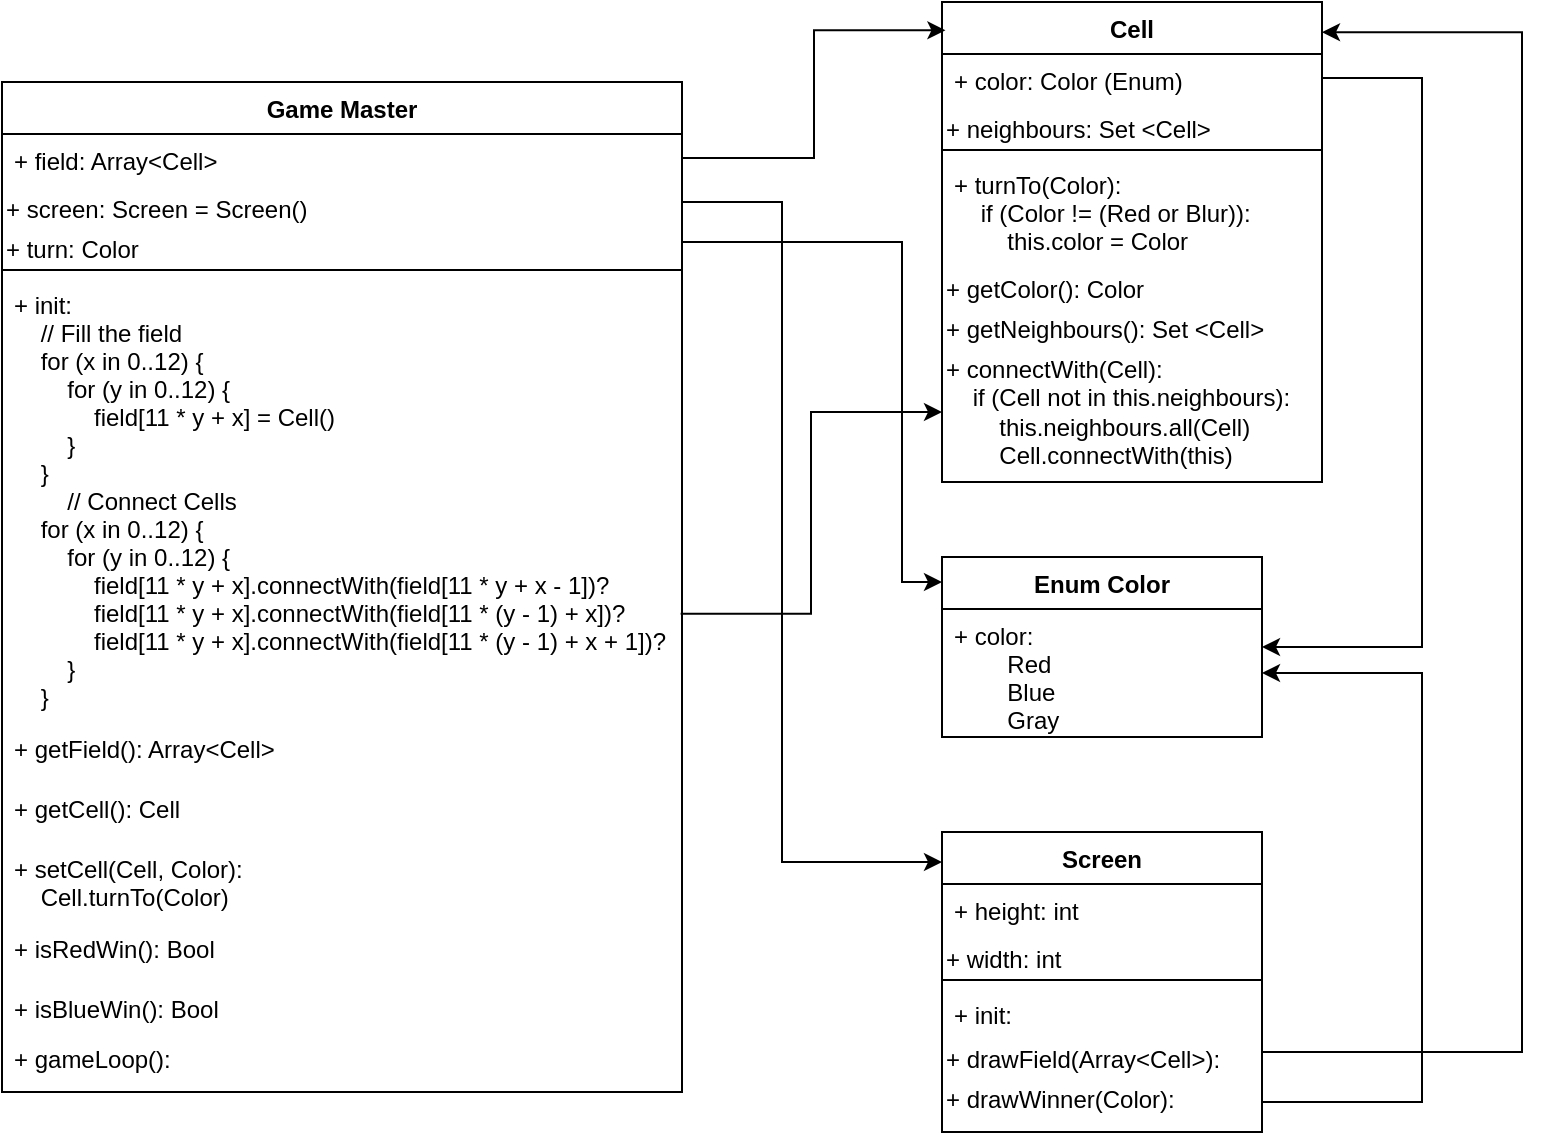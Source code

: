 <mxfile version="18.0.2" type="github">
  <diagram id="C5RBs43oDa-KdzZeNtuy" name="Page-1">
    <mxGraphModel dx="1662" dy="732" grid="1" gridSize="10" guides="1" tooltips="1" connect="1" arrows="1" fold="1" page="1" pageScale="1" pageWidth="827" pageHeight="1169" math="0" shadow="0">
      <root>
        <mxCell id="WIyWlLk6GJQsqaUBKTNV-0" />
        <mxCell id="WIyWlLk6GJQsqaUBKTNV-1" parent="WIyWlLk6GJQsqaUBKTNV-0" />
        <mxCell id="m7TDUAq4HLrlqVBmeRAz-1" value="Game Master" style="swimlane;fontStyle=1;align=center;verticalAlign=top;childLayout=stackLayout;horizontal=1;startSize=26;horizontalStack=0;resizeParent=1;resizeParentMax=0;resizeLast=0;collapsible=1;marginBottom=0;" parent="WIyWlLk6GJQsqaUBKTNV-1" vertex="1">
          <mxGeometry x="20" y="240" width="340" height="505" as="geometry" />
        </mxCell>
        <mxCell id="m7TDUAq4HLrlqVBmeRAz-2" value="+ field: Array&lt;Cell&gt;" style="text;strokeColor=none;fillColor=none;align=left;verticalAlign=top;spacingLeft=4;spacingRight=4;overflow=hidden;rotatable=0;points=[[0,0.5],[1,0.5]];portConstraint=eastwest;" parent="m7TDUAq4HLrlqVBmeRAz-1" vertex="1">
          <mxGeometry y="26" width="340" height="24" as="geometry" />
        </mxCell>
        <mxCell id="QtQDLWtWyjKTIiLQ3KQB-24" value="+ screen: Screen = Screen()" style="text;whiteSpace=wrap;html=1;" parent="m7TDUAq4HLrlqVBmeRAz-1" vertex="1">
          <mxGeometry y="50" width="340" height="20" as="geometry" />
        </mxCell>
        <mxCell id="QtQDLWtWyjKTIiLQ3KQB-14" value="+ turn: Color" style="text;whiteSpace=wrap;html=1;" parent="m7TDUAq4HLrlqVBmeRAz-1" vertex="1">
          <mxGeometry y="70" width="340" height="20" as="geometry" />
        </mxCell>
        <mxCell id="m7TDUAq4HLrlqVBmeRAz-3" value="" style="line;strokeWidth=1;fillColor=none;align=left;verticalAlign=middle;spacingTop=-1;spacingLeft=3;spacingRight=3;rotatable=0;labelPosition=right;points=[];portConstraint=eastwest;" parent="m7TDUAq4HLrlqVBmeRAz-1" vertex="1">
          <mxGeometry y="90" width="340" height="8" as="geometry" />
        </mxCell>
        <mxCell id="m7TDUAq4HLrlqVBmeRAz-4" value="+ init:&#xa;    // Fill the field&#xa;    for (x in 0..12) {&#xa;        for (y in 0..12) {&#xa;            field[11 * y + x] = Cell()&#xa;        }&#xa;    }&#xa;        // Connect Cells&#xa;    for (x in 0..12) {&#xa;        for (y in 0..12) {&#xa;            field[11 * y + x].connectWith(field[11 * y + x - 1])?&#xa;            field[11 * y + x].connectWith(field[11 * (y - 1) + x])?&#xa;            field[11 * y + x].connectWith(field[11 * (y - 1) + x + 1])?&#xa;        }&#xa;    }&#xa;&#xa;" style="text;strokeColor=none;fillColor=none;align=left;verticalAlign=top;spacingLeft=4;spacingRight=4;overflow=hidden;rotatable=0;points=[[0,0.5],[1,0.5]];portConstraint=eastwest;" parent="m7TDUAq4HLrlqVBmeRAz-1" vertex="1">
          <mxGeometry y="98" width="340" height="222" as="geometry" />
        </mxCell>
        <mxCell id="QtQDLWtWyjKTIiLQ3KQB-0" value="+ getField(): Array&lt;Cell&gt;" style="text;strokeColor=none;fillColor=none;align=left;verticalAlign=top;spacingLeft=4;spacingRight=4;overflow=hidden;rotatable=0;points=[[0,0.5],[1,0.5]];portConstraint=eastwest;" parent="m7TDUAq4HLrlqVBmeRAz-1" vertex="1">
          <mxGeometry y="320" width="340" height="30" as="geometry" />
        </mxCell>
        <mxCell id="QtQDLWtWyjKTIiLQ3KQB-1" value="+ getCell(): Cell&#xa;" style="text;strokeColor=none;fillColor=none;align=left;verticalAlign=top;spacingLeft=4;spacingRight=4;overflow=hidden;rotatable=0;points=[[0,0.5],[1,0.5]];portConstraint=eastwest;" parent="m7TDUAq4HLrlqVBmeRAz-1" vertex="1">
          <mxGeometry y="350" width="340" height="30" as="geometry" />
        </mxCell>
        <mxCell id="QtQDLWtWyjKTIiLQ3KQB-2" value="+ setCell(Cell, Color): &#xa;    Cell.turnTo(Color)&#xa;" style="text;strokeColor=none;fillColor=none;align=left;verticalAlign=top;spacingLeft=4;spacingRight=4;overflow=hidden;rotatable=0;points=[[0,0.5],[1,0.5]];portConstraint=eastwest;" parent="m7TDUAq4HLrlqVBmeRAz-1" vertex="1">
          <mxGeometry y="380" width="340" height="40" as="geometry" />
        </mxCell>
        <mxCell id="QtQDLWtWyjKTIiLQ3KQB-3" value="+ isRedWin(): Bool&#xa;" style="text;strokeColor=none;fillColor=none;align=left;verticalAlign=top;spacingLeft=4;spacingRight=4;overflow=hidden;rotatable=0;points=[[0,0.5],[1,0.5]];portConstraint=eastwest;" parent="m7TDUAq4HLrlqVBmeRAz-1" vertex="1">
          <mxGeometry y="420" width="340" height="30" as="geometry" />
        </mxCell>
        <mxCell id="QtQDLWtWyjKTIiLQ3KQB-4" value="+ isBlueWin(): Bool" style="text;strokeColor=none;fillColor=none;align=left;verticalAlign=top;spacingLeft=4;spacingRight=4;overflow=hidden;rotatable=0;points=[[0,0.5],[1,0.5]];portConstraint=eastwest;" parent="m7TDUAq4HLrlqVBmeRAz-1" vertex="1">
          <mxGeometry y="450" width="340" height="25" as="geometry" />
        </mxCell>
        <mxCell id="QtQDLWtWyjKTIiLQ3KQB-9" value="+ gameLoop():" style="text;strokeColor=none;fillColor=none;align=left;verticalAlign=top;spacingLeft=4;spacingRight=4;overflow=hidden;rotatable=0;points=[[0,0.5],[1,0.5]];portConstraint=eastwest;" parent="m7TDUAq4HLrlqVBmeRAz-1" vertex="1">
          <mxGeometry y="475" width="340" height="30" as="geometry" />
        </mxCell>
        <mxCell id="m7TDUAq4HLrlqVBmeRAz-9" value="Cell" style="swimlane;fontStyle=1;align=center;verticalAlign=top;childLayout=stackLayout;horizontal=1;startSize=26;horizontalStack=0;resizeParent=1;resizeParentMax=0;resizeLast=0;collapsible=1;marginBottom=0;" parent="WIyWlLk6GJQsqaUBKTNV-1" vertex="1">
          <mxGeometry x="490" y="200" width="190" height="240" as="geometry" />
        </mxCell>
        <mxCell id="m7TDUAq4HLrlqVBmeRAz-10" value="+ color: Color (Enum)" style="text;strokeColor=none;fillColor=none;align=left;verticalAlign=top;spacingLeft=4;spacingRight=4;overflow=hidden;rotatable=0;points=[[0,0.5],[1,0.5]];portConstraint=eastwest;" parent="m7TDUAq4HLrlqVBmeRAz-9" vertex="1">
          <mxGeometry y="26" width="190" height="24" as="geometry" />
        </mxCell>
        <mxCell id="QtQDLWtWyjKTIiLQ3KQB-13" value="+ neighbours: Set &amp;lt;Cell&amp;gt;" style="text;whiteSpace=wrap;html=1;" parent="m7TDUAq4HLrlqVBmeRAz-9" vertex="1">
          <mxGeometry y="50" width="190" height="20" as="geometry" />
        </mxCell>
        <mxCell id="m7TDUAq4HLrlqVBmeRAz-11" value="" style="line;strokeWidth=1;fillColor=none;align=left;verticalAlign=middle;spacingTop=-1;spacingLeft=3;spacingRight=3;rotatable=0;labelPosition=right;points=[];portConstraint=eastwest;" parent="m7TDUAq4HLrlqVBmeRAz-9" vertex="1">
          <mxGeometry y="70" width="190" height="8" as="geometry" />
        </mxCell>
        <mxCell id="m7TDUAq4HLrlqVBmeRAz-12" value="+ turnTo(Color):&#xa;    if (Color != (Red or Blur)):&#xa;        this.color = Color&#xa;&#xa;&#xa;&#xa;&#xa;" style="text;strokeColor=none;fillColor=none;align=left;verticalAlign=top;spacingLeft=4;spacingRight=4;overflow=hidden;rotatable=0;points=[[0,0.5],[1,0.5]];portConstraint=eastwest;rounded=0;glass=0;sketch=0;shadow=0;" parent="m7TDUAq4HLrlqVBmeRAz-9" vertex="1">
          <mxGeometry y="78" width="190" height="52" as="geometry" />
        </mxCell>
        <mxCell id="QtQDLWtWyjKTIiLQ3KQB-17" value="+ getColor(): Color" style="text;whiteSpace=wrap;html=1;" parent="m7TDUAq4HLrlqVBmeRAz-9" vertex="1">
          <mxGeometry y="130" width="190" height="20" as="geometry" />
        </mxCell>
        <mxCell id="QtQDLWtWyjKTIiLQ3KQB-16" value="+ getNeighbours(): Set &amp;lt;Cell&amp;gt;" style="text;whiteSpace=wrap;html=1;" parent="m7TDUAq4HLrlqVBmeRAz-9" vertex="1">
          <mxGeometry y="150" width="190" height="20" as="geometry" />
        </mxCell>
        <mxCell id="QtQDLWtWyjKTIiLQ3KQB-15" value="+ connectWith(Cell):&lt;br&gt;&amp;nbsp;&amp;nbsp;&amp;nbsp;&amp;nbsp;if (Cell not in this.neighbours):&lt;br&gt;&amp;nbsp;&amp;nbsp;&amp;nbsp;&amp;nbsp;&amp;nbsp;&amp;nbsp;&amp;nbsp;&amp;nbsp;this.neighbours.all(Cell)&lt;br&gt;&amp;nbsp;&amp;nbsp;&amp;nbsp;&amp;nbsp;&amp;nbsp;&amp;nbsp;&amp;nbsp;&amp;nbsp;Cell.connectWith(this)" style="text;whiteSpace=wrap;html=1;" parent="m7TDUAq4HLrlqVBmeRAz-9" vertex="1">
          <mxGeometry y="170" width="190" height="70" as="geometry" />
        </mxCell>
        <mxCell id="tufgt-7-QQf4sDHpFplP-0" value="Enum Color" style="swimlane;fontStyle=1;align=center;verticalAlign=top;childLayout=stackLayout;horizontal=1;startSize=26;horizontalStack=0;resizeParent=1;resizeParentMax=0;resizeLast=0;collapsible=1;marginBottom=0;" parent="WIyWlLk6GJQsqaUBKTNV-1" vertex="1">
          <mxGeometry x="490" y="477.5" width="160" height="90" as="geometry" />
        </mxCell>
        <mxCell id="tufgt-7-QQf4sDHpFplP-1" value="+ color:&#xa;        Red&#xa;        Blue&#xa;        Gray&#xa;" style="text;strokeColor=none;fillColor=none;align=left;verticalAlign=top;spacingLeft=4;spacingRight=4;overflow=hidden;rotatable=0;points=[[0,0.5],[1,0.5]];portConstraint=eastwest;" parent="tufgt-7-QQf4sDHpFplP-0" vertex="1">
          <mxGeometry y="26" width="160" height="64" as="geometry" />
        </mxCell>
        <mxCell id="tufgt-7-QQf4sDHpFplP-12" value="Screen" style="swimlane;fontStyle=1;align=center;verticalAlign=top;childLayout=stackLayout;horizontal=1;startSize=26;horizontalStack=0;resizeParent=1;resizeParentMax=0;resizeLast=0;collapsible=1;marginBottom=0;" parent="WIyWlLk6GJQsqaUBKTNV-1" vertex="1">
          <mxGeometry x="490" y="615" width="160" height="150" as="geometry" />
        </mxCell>
        <mxCell id="tufgt-7-QQf4sDHpFplP-13" value="+ height: int" style="text;strokeColor=none;fillColor=none;align=left;verticalAlign=top;spacingLeft=4;spacingRight=4;overflow=hidden;rotatable=0;points=[[0,0.5],[1,0.5]];portConstraint=eastwest;" parent="tufgt-7-QQf4sDHpFplP-12" vertex="1">
          <mxGeometry y="26" width="160" height="24" as="geometry" />
        </mxCell>
        <mxCell id="QtQDLWtWyjKTIiLQ3KQB-10" value="+ width: int" style="text;whiteSpace=wrap;html=1;" parent="tufgt-7-QQf4sDHpFplP-12" vertex="1">
          <mxGeometry y="50" width="160" height="20" as="geometry" />
        </mxCell>
        <mxCell id="tufgt-7-QQf4sDHpFplP-14" value="" style="line;strokeWidth=1;fillColor=none;align=left;verticalAlign=middle;spacingTop=-1;spacingLeft=3;spacingRight=3;rotatable=0;labelPosition=right;points=[];portConstraint=eastwest;" parent="tufgt-7-QQf4sDHpFplP-12" vertex="1">
          <mxGeometry y="70" width="160" height="8" as="geometry" />
        </mxCell>
        <mxCell id="tufgt-7-QQf4sDHpFplP-15" value="+ init:" style="text;strokeColor=none;fillColor=none;align=left;verticalAlign=top;spacingLeft=4;spacingRight=4;overflow=hidden;rotatable=0;points=[[0,0.5],[1,0.5]];portConstraint=eastwest;" parent="tufgt-7-QQf4sDHpFplP-12" vertex="1">
          <mxGeometry y="78" width="160" height="22" as="geometry" />
        </mxCell>
        <mxCell id="QtQDLWtWyjKTIiLQ3KQB-11" value="+ drawField(Array&amp;lt;Cell&amp;gt;):" style="text;whiteSpace=wrap;html=1;" parent="tufgt-7-QQf4sDHpFplP-12" vertex="1">
          <mxGeometry y="100" width="160" height="20" as="geometry" />
        </mxCell>
        <mxCell id="QtQDLWtWyjKTIiLQ3KQB-12" value="+ drawWinner(Color):" style="text;whiteSpace=wrap;html=1;" parent="tufgt-7-QQf4sDHpFplP-12" vertex="1">
          <mxGeometry y="120" width="160" height="30" as="geometry" />
        </mxCell>
        <mxCell id="QtQDLWtWyjKTIiLQ3KQB-20" style="edgeStyle=elbowEdgeStyle;rounded=0;orthogonalLoop=1;jettySize=auto;html=1;exitX=0.998;exitY=0.756;exitDx=0;exitDy=0;exitPerimeter=0;" parent="WIyWlLk6GJQsqaUBKTNV-1" source="m7TDUAq4HLrlqVBmeRAz-4" target="QtQDLWtWyjKTIiLQ3KQB-15" edge="1">
          <mxGeometry relative="1" as="geometry" />
        </mxCell>
        <mxCell id="QtQDLWtWyjKTIiLQ3KQB-22" style="edgeStyle=elbowEdgeStyle;rounded=0;orthogonalLoop=1;jettySize=auto;html=1;entryX=0.009;entryY=0.059;entryDx=0;entryDy=0;entryPerimeter=0;" parent="WIyWlLk6GJQsqaUBKTNV-1" source="m7TDUAq4HLrlqVBmeRAz-2" target="m7TDUAq4HLrlqVBmeRAz-9" edge="1">
          <mxGeometry relative="1" as="geometry" />
        </mxCell>
        <mxCell id="QtQDLWtWyjKTIiLQ3KQB-23" style="edgeStyle=elbowEdgeStyle;rounded=0;orthogonalLoop=1;jettySize=auto;html=1;exitX=1;exitY=0.5;exitDx=0;exitDy=0;" parent="WIyWlLk6GJQsqaUBKTNV-1" source="m7TDUAq4HLrlqVBmeRAz-10" target="tufgt-7-QQf4sDHpFplP-0" edge="1">
          <mxGeometry relative="1" as="geometry">
            <Array as="points">
              <mxPoint x="730" y="390" />
            </Array>
          </mxGeometry>
        </mxCell>
        <mxCell id="QtQDLWtWyjKTIiLQ3KQB-25" style="edgeStyle=elbowEdgeStyle;rounded=0;orthogonalLoop=1;jettySize=auto;html=1;entryX=0;entryY=0.1;entryDx=0;entryDy=0;entryPerimeter=0;" parent="WIyWlLk6GJQsqaUBKTNV-1" source="QtQDLWtWyjKTIiLQ3KQB-24" target="tufgt-7-QQf4sDHpFplP-12" edge="1">
          <mxGeometry relative="1" as="geometry">
            <Array as="points">
              <mxPoint x="410" y="470" />
            </Array>
          </mxGeometry>
        </mxCell>
        <mxCell id="QtQDLWtWyjKTIiLQ3KQB-26" style="edgeStyle=elbowEdgeStyle;rounded=0;orthogonalLoop=1;jettySize=auto;html=1;entryX=0;entryY=0.139;entryDx=0;entryDy=0;entryPerimeter=0;" parent="WIyWlLk6GJQsqaUBKTNV-1" source="QtQDLWtWyjKTIiLQ3KQB-14" target="tufgt-7-QQf4sDHpFplP-0" edge="1">
          <mxGeometry relative="1" as="geometry">
            <Array as="points">
              <mxPoint x="470" y="410" />
            </Array>
          </mxGeometry>
        </mxCell>
        <mxCell id="QtQDLWtWyjKTIiLQ3KQB-27" style="edgeStyle=elbowEdgeStyle;rounded=0;orthogonalLoop=1;jettySize=auto;html=1;" parent="WIyWlLk6GJQsqaUBKTNV-1" source="QtQDLWtWyjKTIiLQ3KQB-12" target="tufgt-7-QQf4sDHpFplP-1" edge="1">
          <mxGeometry relative="1" as="geometry">
            <Array as="points">
              <mxPoint x="730" y="651" />
            </Array>
          </mxGeometry>
        </mxCell>
        <mxCell id="QtQDLWtWyjKTIiLQ3KQB-28" style="edgeStyle=elbowEdgeStyle;rounded=0;orthogonalLoop=1;jettySize=auto;html=1;entryX=1;entryY=0.063;entryDx=0;entryDy=0;entryPerimeter=0;" parent="WIyWlLk6GJQsqaUBKTNV-1" source="QtQDLWtWyjKTIiLQ3KQB-11" target="m7TDUAq4HLrlqVBmeRAz-9" edge="1">
          <mxGeometry relative="1" as="geometry">
            <Array as="points">
              <mxPoint x="780" y="578" />
            </Array>
          </mxGeometry>
        </mxCell>
      </root>
    </mxGraphModel>
  </diagram>
</mxfile>

